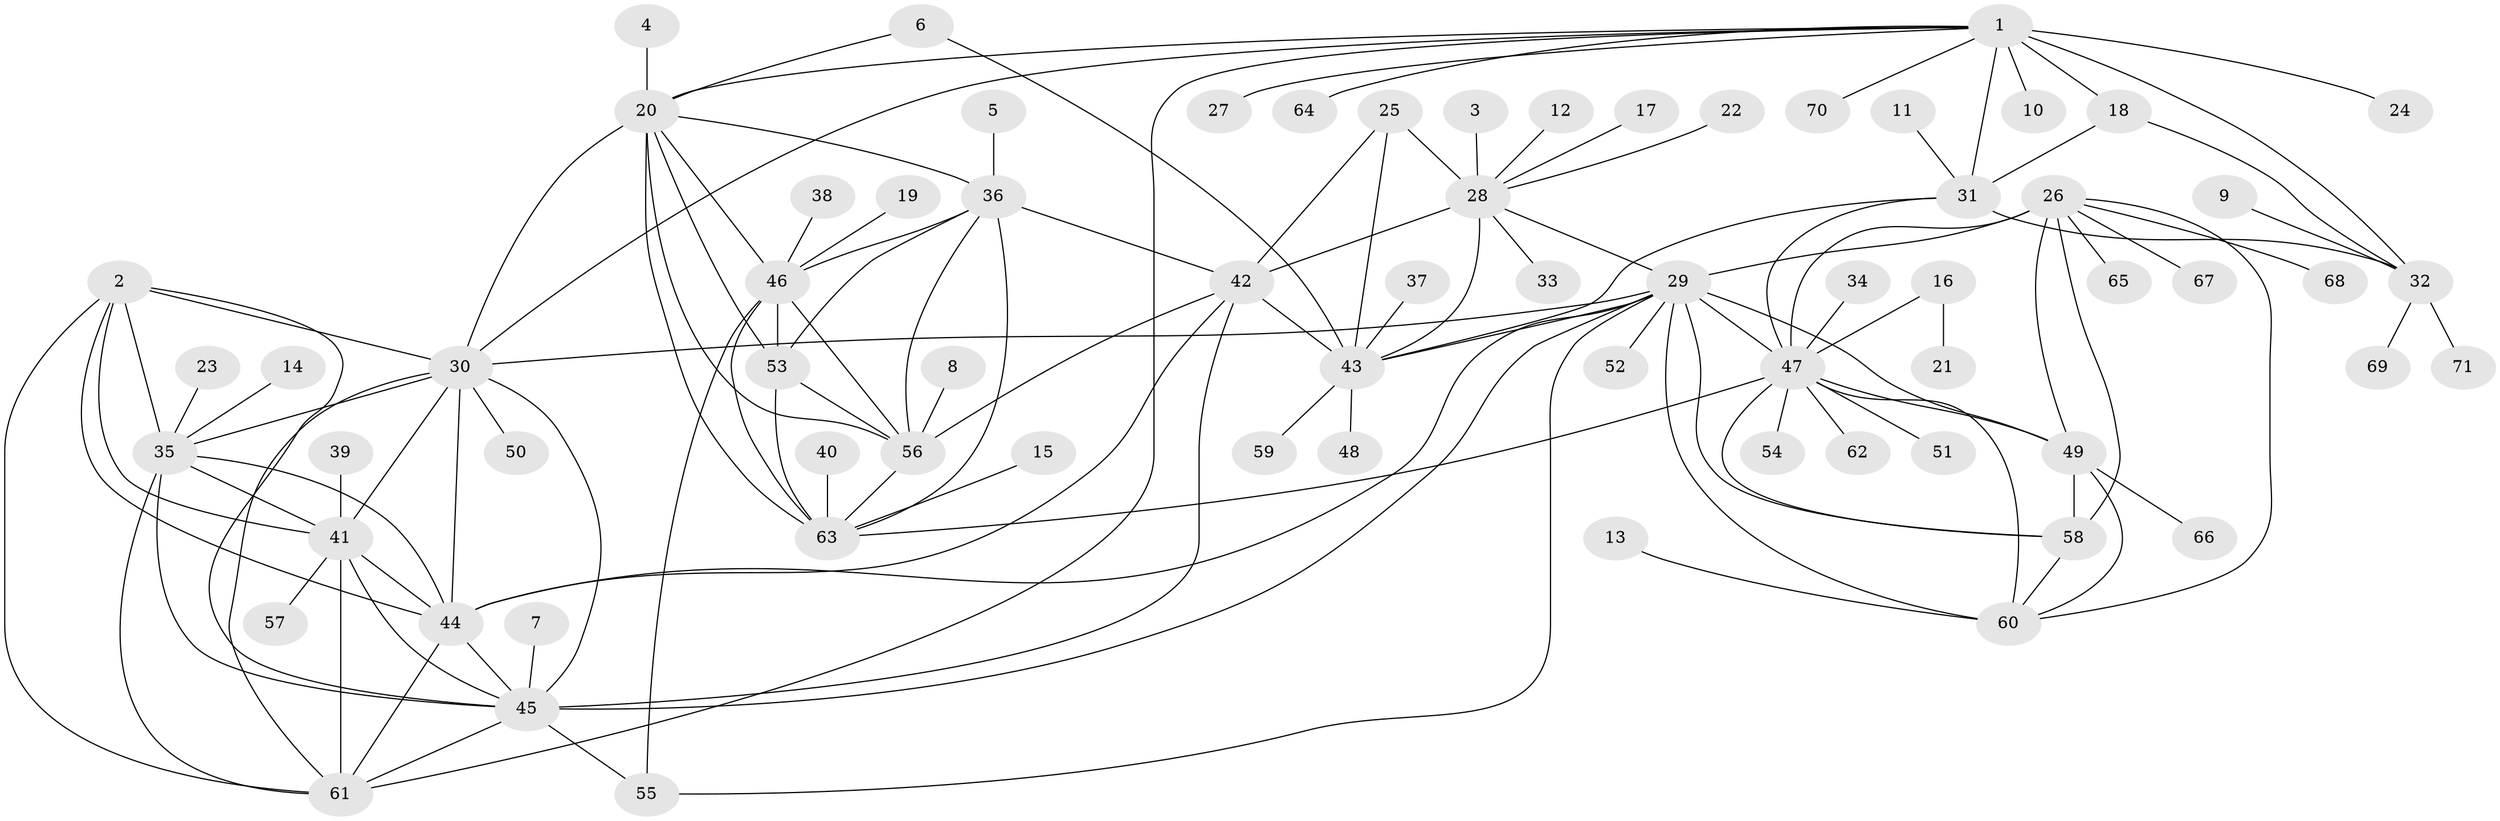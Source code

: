 // original degree distribution, {11: 0.04929577464788732, 8: 0.04225352112676056, 7: 0.028169014084507043, 6: 0.028169014084507043, 13: 0.007042253521126761, 14: 0.007042253521126761, 10: 0.04929577464788732, 9: 0.028169014084507043, 12: 0.007042253521126761, 3: 0.056338028169014086, 1: 0.5915492957746479, 2: 0.09859154929577464, 4: 0.007042253521126761}
// Generated by graph-tools (version 1.1) at 2025/26/03/09/25 03:26:48]
// undirected, 71 vertices, 126 edges
graph export_dot {
graph [start="1"]
  node [color=gray90,style=filled];
  1;
  2;
  3;
  4;
  5;
  6;
  7;
  8;
  9;
  10;
  11;
  12;
  13;
  14;
  15;
  16;
  17;
  18;
  19;
  20;
  21;
  22;
  23;
  24;
  25;
  26;
  27;
  28;
  29;
  30;
  31;
  32;
  33;
  34;
  35;
  36;
  37;
  38;
  39;
  40;
  41;
  42;
  43;
  44;
  45;
  46;
  47;
  48;
  49;
  50;
  51;
  52;
  53;
  54;
  55;
  56;
  57;
  58;
  59;
  60;
  61;
  62;
  63;
  64;
  65;
  66;
  67;
  68;
  69;
  70;
  71;
  1 -- 10 [weight=1.0];
  1 -- 18 [weight=4.0];
  1 -- 20 [weight=1.0];
  1 -- 24 [weight=1.0];
  1 -- 27 [weight=1.0];
  1 -- 30 [weight=1.0];
  1 -- 31 [weight=4.0];
  1 -- 32 [weight=4.0];
  1 -- 61 [weight=1.0];
  1 -- 64 [weight=1.0];
  1 -- 70 [weight=1.0];
  2 -- 30 [weight=1.0];
  2 -- 35 [weight=1.0];
  2 -- 41 [weight=1.0];
  2 -- 44 [weight=1.0];
  2 -- 45 [weight=1.0];
  2 -- 61 [weight=1.0];
  3 -- 28 [weight=1.0];
  4 -- 20 [weight=1.0];
  5 -- 36 [weight=1.0];
  6 -- 20 [weight=1.0];
  6 -- 43 [weight=1.0];
  7 -- 45 [weight=1.0];
  8 -- 56 [weight=1.0];
  9 -- 32 [weight=1.0];
  11 -- 31 [weight=1.0];
  12 -- 28 [weight=1.0];
  13 -- 60 [weight=1.0];
  14 -- 35 [weight=1.0];
  15 -- 63 [weight=1.0];
  16 -- 21 [weight=1.0];
  16 -- 47 [weight=1.0];
  17 -- 28 [weight=1.0];
  18 -- 31 [weight=1.0];
  18 -- 32 [weight=1.0];
  19 -- 46 [weight=1.0];
  20 -- 30 [weight=1.0];
  20 -- 36 [weight=1.0];
  20 -- 46 [weight=1.0];
  20 -- 53 [weight=1.0];
  20 -- 56 [weight=1.0];
  20 -- 63 [weight=2.0];
  22 -- 28 [weight=1.0];
  23 -- 35 [weight=1.0];
  25 -- 28 [weight=3.0];
  25 -- 42 [weight=6.0];
  25 -- 43 [weight=3.0];
  26 -- 29 [weight=1.0];
  26 -- 47 [weight=2.0];
  26 -- 49 [weight=1.0];
  26 -- 58 [weight=1.0];
  26 -- 60 [weight=1.0];
  26 -- 65 [weight=1.0];
  26 -- 67 [weight=1.0];
  26 -- 68 [weight=1.0];
  28 -- 29 [weight=1.0];
  28 -- 33 [weight=1.0];
  28 -- 42 [weight=2.0];
  28 -- 43 [weight=1.0];
  29 -- 30 [weight=1.0];
  29 -- 43 [weight=1.0];
  29 -- 44 [weight=1.0];
  29 -- 45 [weight=1.0];
  29 -- 47 [weight=2.0];
  29 -- 49 [weight=1.0];
  29 -- 52 [weight=1.0];
  29 -- 55 [weight=1.0];
  29 -- 58 [weight=1.0];
  29 -- 60 [weight=1.0];
  30 -- 35 [weight=1.0];
  30 -- 41 [weight=1.0];
  30 -- 44 [weight=1.0];
  30 -- 45 [weight=1.0];
  30 -- 50 [weight=1.0];
  30 -- 61 [weight=1.0];
  31 -- 32 [weight=1.0];
  31 -- 43 [weight=1.0];
  31 -- 47 [weight=1.0];
  32 -- 69 [weight=1.0];
  32 -- 71 [weight=1.0];
  34 -- 47 [weight=1.0];
  35 -- 41 [weight=1.0];
  35 -- 44 [weight=1.0];
  35 -- 45 [weight=1.0];
  35 -- 61 [weight=1.0];
  36 -- 42 [weight=1.0];
  36 -- 46 [weight=1.0];
  36 -- 53 [weight=1.0];
  36 -- 56 [weight=1.0];
  36 -- 63 [weight=2.0];
  37 -- 43 [weight=1.0];
  38 -- 46 [weight=1.0];
  39 -- 41 [weight=1.0];
  40 -- 63 [weight=1.0];
  41 -- 44 [weight=1.0];
  41 -- 45 [weight=1.0];
  41 -- 57 [weight=1.0];
  41 -- 61 [weight=1.0];
  42 -- 43 [weight=2.0];
  42 -- 44 [weight=1.0];
  42 -- 45 [weight=1.0];
  42 -- 56 [weight=1.0];
  43 -- 48 [weight=1.0];
  43 -- 59 [weight=1.0];
  44 -- 45 [weight=1.0];
  44 -- 61 [weight=1.0];
  45 -- 55 [weight=1.0];
  45 -- 61 [weight=1.0];
  46 -- 53 [weight=1.0];
  46 -- 55 [weight=1.0];
  46 -- 56 [weight=1.0];
  46 -- 63 [weight=2.0];
  47 -- 49 [weight=2.0];
  47 -- 51 [weight=1.0];
  47 -- 54 [weight=1.0];
  47 -- 58 [weight=2.0];
  47 -- 60 [weight=2.0];
  47 -- 62 [weight=1.0];
  47 -- 63 [weight=1.0];
  49 -- 58 [weight=1.0];
  49 -- 60 [weight=1.0];
  49 -- 66 [weight=1.0];
  53 -- 56 [weight=1.0];
  53 -- 63 [weight=2.0];
  56 -- 63 [weight=2.0];
  58 -- 60 [weight=1.0];
}
